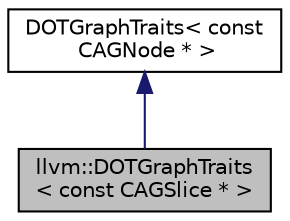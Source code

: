 digraph "llvm::DOTGraphTraits&lt; const CAGSlice * &gt;"
{
  bgcolor="transparent";
  edge [fontname="Helvetica",fontsize="10",labelfontname="Helvetica",labelfontsize="10"];
  node [fontname="Helvetica",fontsize="10",shape=record];
  Node2 [label="llvm::DOTGraphTraits\l\< const CAGSlice * \>",height=0.2,width=0.4,color="black", fillcolor="grey75", style="filled", fontcolor="black"];
  Node3 -> Node2 [dir="back",color="midnightblue",fontsize="10",style="solid",fontname="Helvetica"];
  Node3 [label="DOTGraphTraits\< const\l CAGNode * \>",height=0.2,width=0.4,color="black",URL="$classDOTGraphTraits.html"];
}
